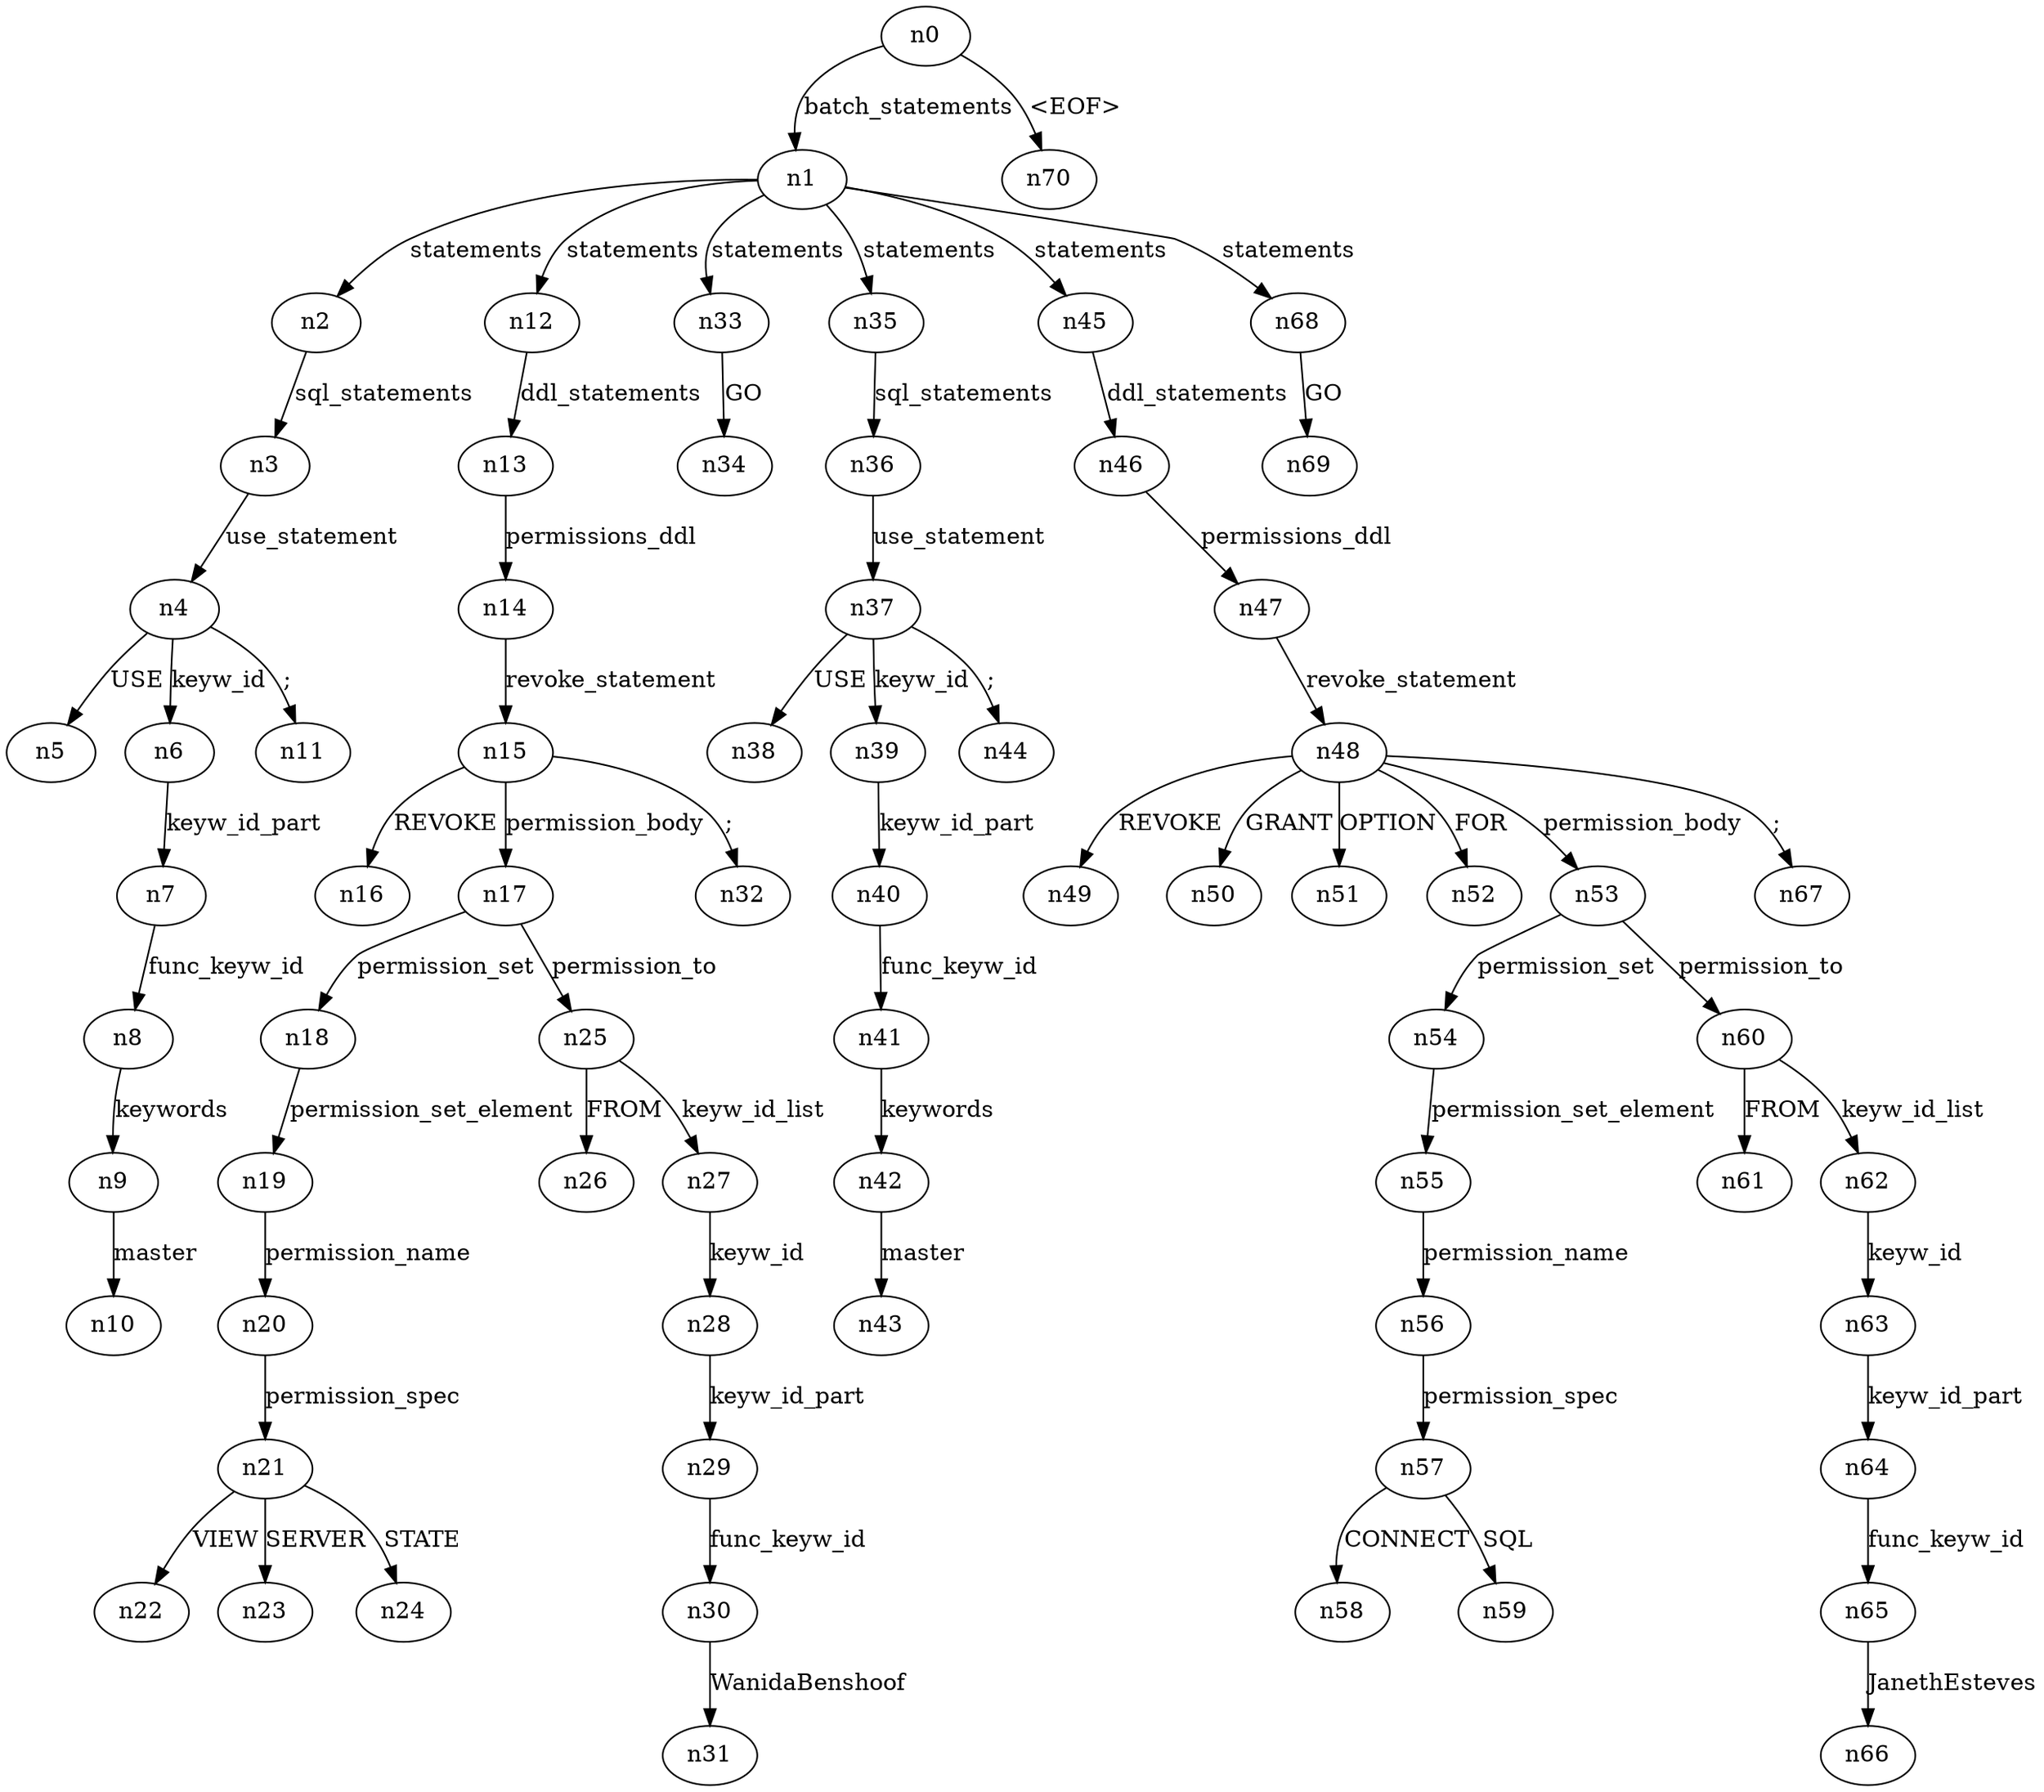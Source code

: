 digraph ParseTree {
  n0 -> n1 [label="batch_statements"];
  n1 -> n2 [label="statements"];
  n2 -> n3 [label="sql_statements"];
  n3 -> n4 [label="use_statement"];
  n4 -> n5 [label="USE"];
  n4 -> n6 [label="keyw_id"];
  n6 -> n7 [label="keyw_id_part"];
  n7 -> n8 [label="func_keyw_id"];
  n8 -> n9 [label="keywords"];
  n9 -> n10 [label="master"];
  n4 -> n11 [label=";"];
  n1 -> n12 [label="statements"];
  n12 -> n13 [label="ddl_statements"];
  n13 -> n14 [label="permissions_ddl"];
  n14 -> n15 [label="revoke_statement"];
  n15 -> n16 [label="REVOKE"];
  n15 -> n17 [label="permission_body"];
  n17 -> n18 [label="permission_set"];
  n18 -> n19 [label="permission_set_element"];
  n19 -> n20 [label="permission_name"];
  n20 -> n21 [label="permission_spec"];
  n21 -> n22 [label="VIEW"];
  n21 -> n23 [label="SERVER"];
  n21 -> n24 [label="STATE"];
  n17 -> n25 [label="permission_to"];
  n25 -> n26 [label="FROM"];
  n25 -> n27 [label="keyw_id_list"];
  n27 -> n28 [label="keyw_id"];
  n28 -> n29 [label="keyw_id_part"];
  n29 -> n30 [label="func_keyw_id"];
  n30 -> n31 [label="WanidaBenshoof"];
  n15 -> n32 [label=";"];
  n1 -> n33 [label="statements"];
  n33 -> n34 [label="GO"];
  n1 -> n35 [label="statements"];
  n35 -> n36 [label="sql_statements"];
  n36 -> n37 [label="use_statement"];
  n37 -> n38 [label="USE"];
  n37 -> n39 [label="keyw_id"];
  n39 -> n40 [label="keyw_id_part"];
  n40 -> n41 [label="func_keyw_id"];
  n41 -> n42 [label="keywords"];
  n42 -> n43 [label="master"];
  n37 -> n44 [label=";"];
  n1 -> n45 [label="statements"];
  n45 -> n46 [label="ddl_statements"];
  n46 -> n47 [label="permissions_ddl"];
  n47 -> n48 [label="revoke_statement"];
  n48 -> n49 [label="REVOKE"];
  n48 -> n50 [label="GRANT"];
  n48 -> n51 [label="OPTION"];
  n48 -> n52 [label="FOR"];
  n48 -> n53 [label="permission_body"];
  n53 -> n54 [label="permission_set"];
  n54 -> n55 [label="permission_set_element"];
  n55 -> n56 [label="permission_name"];
  n56 -> n57 [label="permission_spec"];
  n57 -> n58 [label="CONNECT"];
  n57 -> n59 [label="SQL"];
  n53 -> n60 [label="permission_to"];
  n60 -> n61 [label="FROM"];
  n60 -> n62 [label="keyw_id_list"];
  n62 -> n63 [label="keyw_id"];
  n63 -> n64 [label="keyw_id_part"];
  n64 -> n65 [label="func_keyw_id"];
  n65 -> n66 [label="JanethEsteves"];
  n48 -> n67 [label=";"];
  n1 -> n68 [label="statements"];
  n68 -> n69 [label="GO"];
  n0 -> n70 [label="<EOF>"];
}
